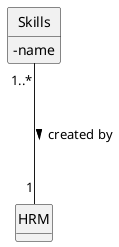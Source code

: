 @startuml
skinparam monochrome true
skinparam packageStyle rectangle
skinparam shadowing false

'left to right direction

skinparam classAttributeIconSize 0

hide circle
hide methods


class HRM {
}

class Skills {
  - name
}


Skills "1..*"---"1" HRM : created by >





@enduml